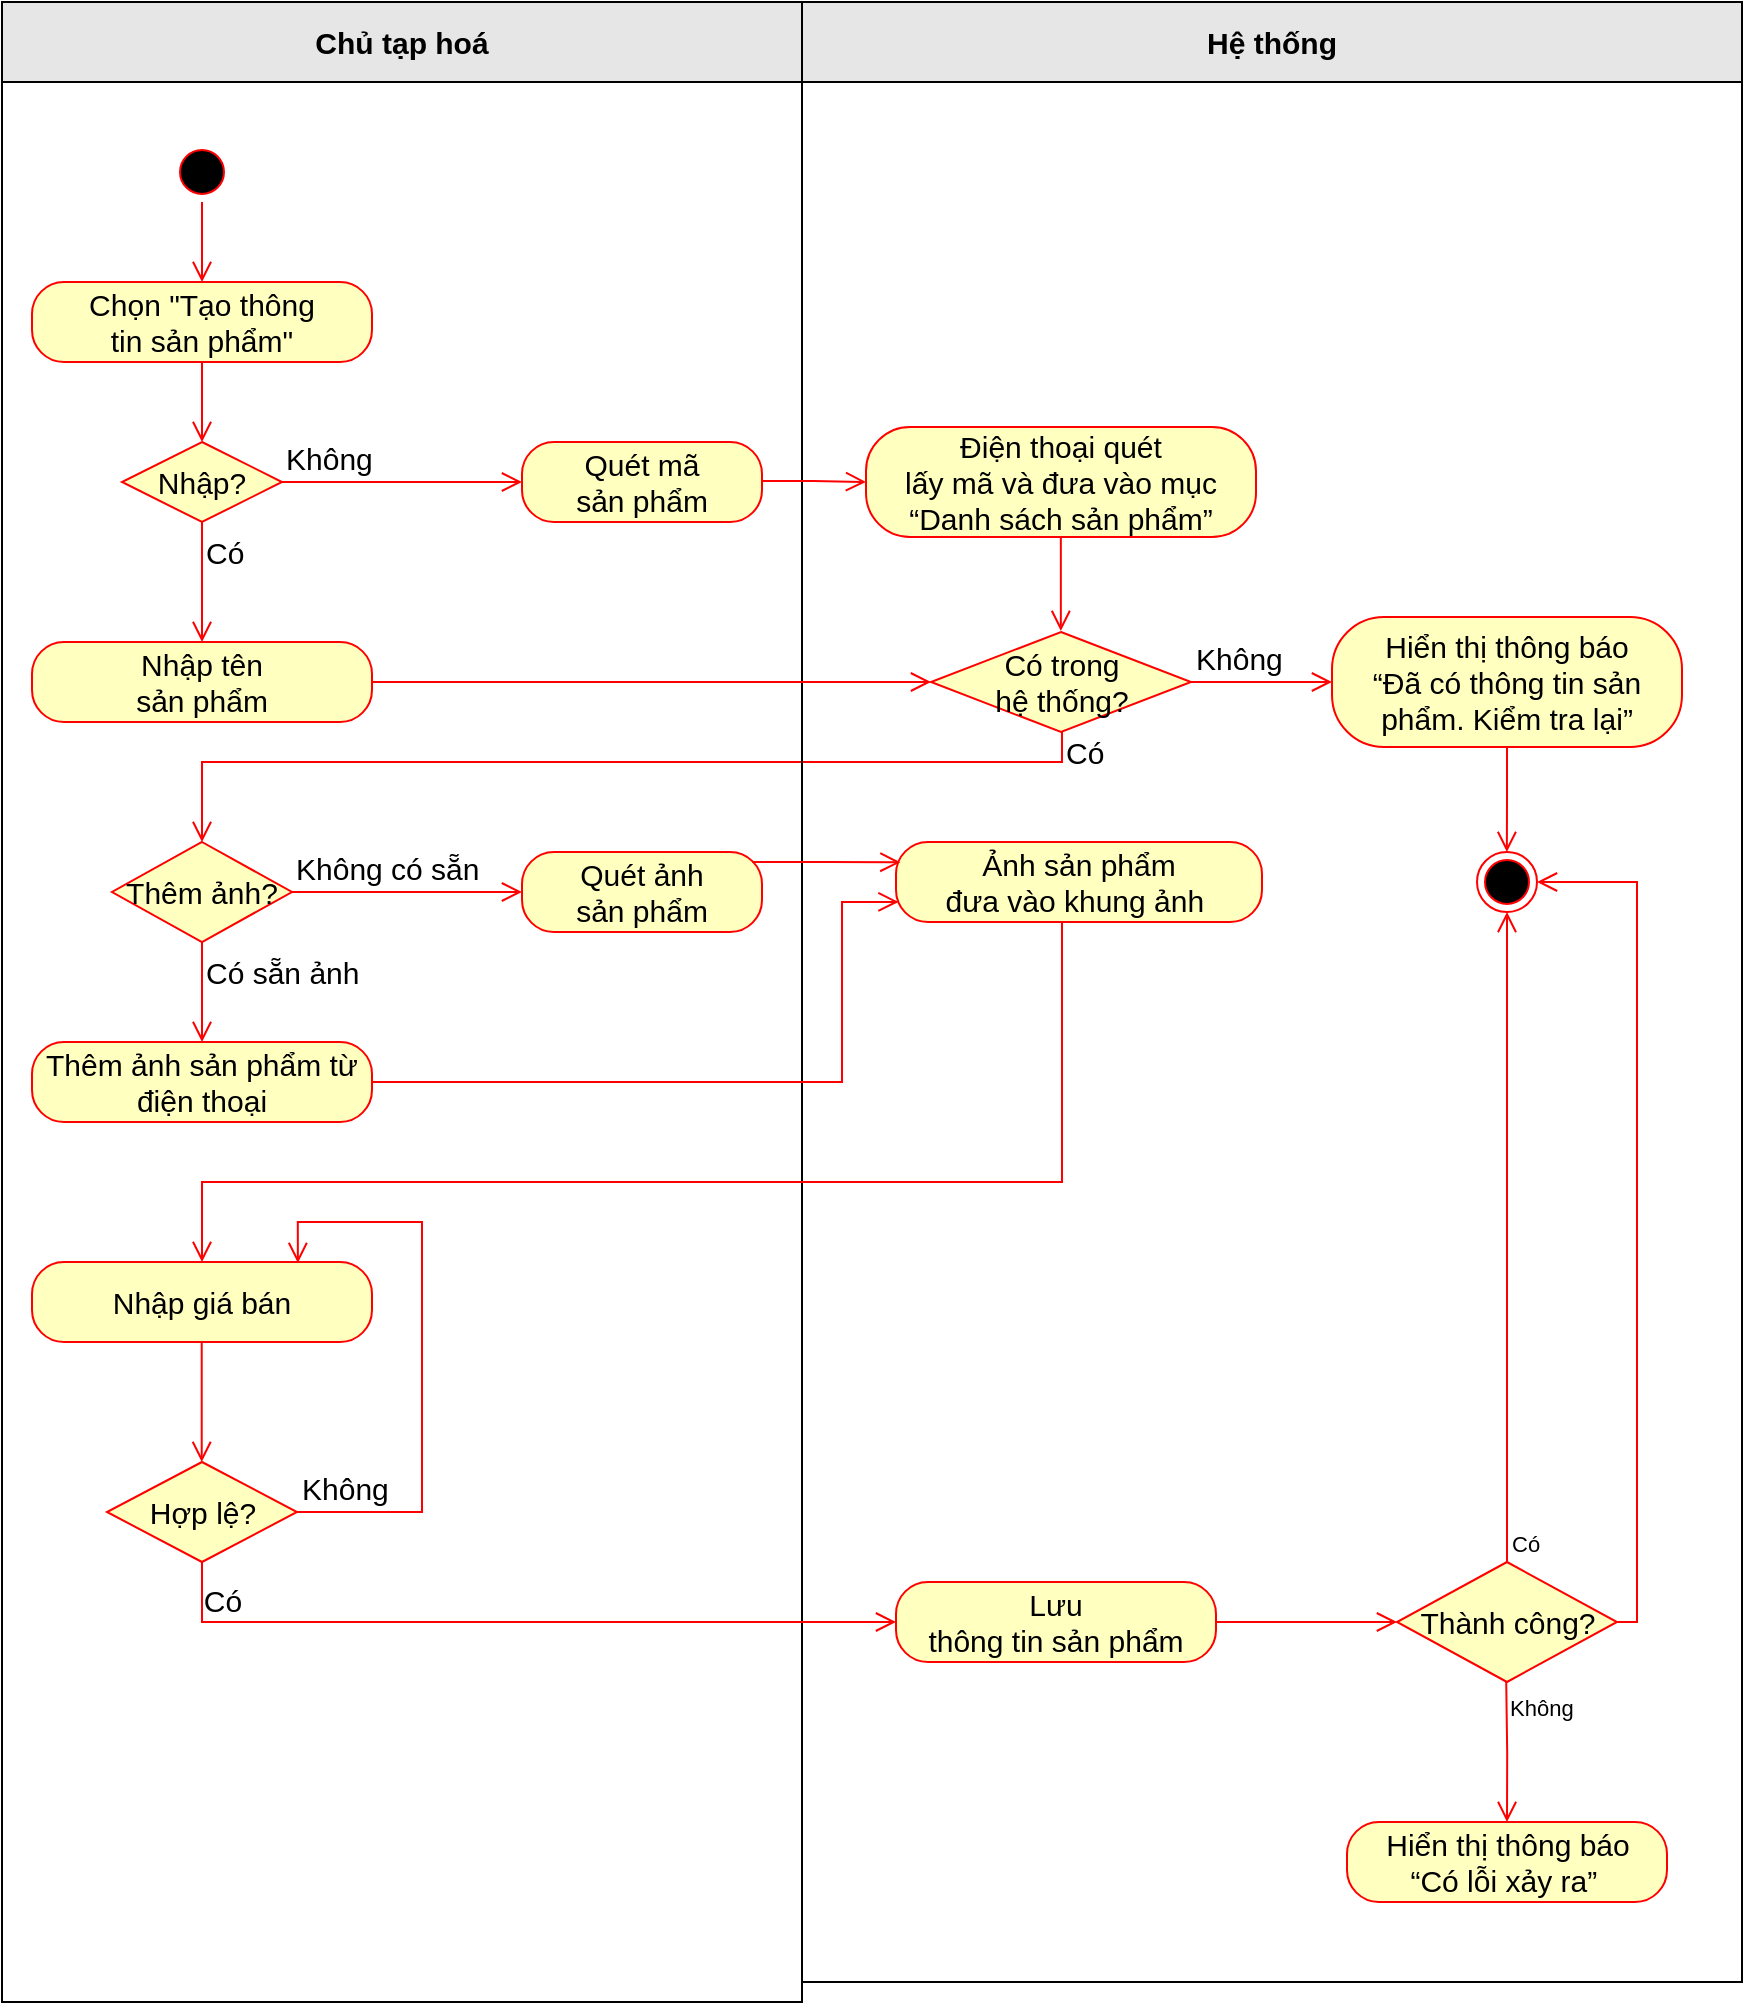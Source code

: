 <mxfile version="24.3.1" type="google" pages="3">
  <diagram name="ID 3.1" id="z88kIuc_BIODLQ6KIsPD">
    <mxGraphModel grid="1" page="1" gridSize="10" guides="1" tooltips="1" connect="1" arrows="1" fold="1" pageScale="1" pageWidth="827" pageHeight="1169" math="0" shadow="0">
      <root>
        <mxCell id="0" />
        <mxCell id="1" parent="0" />
        <mxCell id="9eBxYeqyI2t0_zf650n9-1" value="Chủ tạp hoá" style="swimlane;whiteSpace=wrap;html=1;fontSize=15;startSize=40;fillColor=#E6E6E6;" vertex="1" parent="1">
          <mxGeometry x="10" y="10" width="400" height="1000" as="geometry" />
        </mxCell>
        <mxCell id="9eBxYeqyI2t0_zf650n9-13" value="" style="ellipse;html=1;shape=startState;fillColor=#000000;strokeColor=#ff0000;fontSize=15;" vertex="1" parent="9eBxYeqyI2t0_zf650n9-1">
          <mxGeometry x="85" y="70" width="30" height="30" as="geometry" />
        </mxCell>
        <mxCell id="9eBxYeqyI2t0_zf650n9-14" value="" style="edgeStyle=orthogonalEdgeStyle;html=1;verticalAlign=bottom;endArrow=open;endSize=8;strokeColor=#ff0000;rounded=0;fontSize=15;" edge="1" parent="9eBxYeqyI2t0_zf650n9-1" source="9eBxYeqyI2t0_zf650n9-13">
          <mxGeometry relative="1" as="geometry">
            <mxPoint x="100" y="140" as="targetPoint" />
          </mxGeometry>
        </mxCell>
        <mxCell id="9eBxYeqyI2t0_zf650n9-17" value="Chọn &quot;Tạo thông &lt;br&gt;tin sản phẩm&quot;" style="rounded=1;whiteSpace=wrap;html=1;arcSize=40;fontColor=#000000;fillColor=#ffffc0;strokeColor=#ff0000;fontSize=15;" vertex="1" parent="9eBxYeqyI2t0_zf650n9-1">
          <mxGeometry x="15" y="140" width="170" height="40" as="geometry" />
        </mxCell>
        <mxCell id="9eBxYeqyI2t0_zf650n9-18" value="" style="edgeStyle=orthogonalEdgeStyle;html=1;verticalAlign=bottom;endArrow=open;endSize=8;strokeColor=#ff0000;rounded=0;fontSize=15;" edge="1" parent="9eBxYeqyI2t0_zf650n9-1" source="9eBxYeqyI2t0_zf650n9-17">
          <mxGeometry relative="1" as="geometry">
            <mxPoint x="100" y="220" as="targetPoint" />
          </mxGeometry>
        </mxCell>
        <mxCell id="9eBxYeqyI2t0_zf650n9-19" value="&lt;font style=&quot;font-size: 15px;&quot;&gt;Nhập?&lt;/font&gt;" style="rhombus;whiteSpace=wrap;html=1;fontColor=#000000;fillColor=#ffffc0;strokeColor=#ff0000;fontSize=15;" vertex="1" parent="9eBxYeqyI2t0_zf650n9-1">
          <mxGeometry x="60" y="220" width="80" height="40" as="geometry" />
        </mxCell>
        <mxCell id="9eBxYeqyI2t0_zf650n9-20" value="Không" style="edgeStyle=orthogonalEdgeStyle;html=1;align=left;verticalAlign=bottom;endArrow=open;endSize=8;strokeColor=#ff0000;rounded=0;fontSize=15;entryX=0;entryY=0.5;entryDx=0;entryDy=0;" edge="1" parent="9eBxYeqyI2t0_zf650n9-1" source="9eBxYeqyI2t0_zf650n9-19" target="9eBxYeqyI2t0_zf650n9-24">
          <mxGeometry x="-1" relative="1" as="geometry">
            <mxPoint x="240" y="240" as="targetPoint" />
          </mxGeometry>
        </mxCell>
        <mxCell id="9eBxYeqyI2t0_zf650n9-21" value="Có" style="edgeStyle=orthogonalEdgeStyle;html=1;align=left;verticalAlign=top;endArrow=open;endSize=8;strokeColor=#ff0000;rounded=0;fontSize=15;" edge="1" parent="9eBxYeqyI2t0_zf650n9-1" source="9eBxYeqyI2t0_zf650n9-19">
          <mxGeometry x="-1" relative="1" as="geometry">
            <mxPoint x="100" y="320" as="targetPoint" />
          </mxGeometry>
        </mxCell>
        <mxCell id="9eBxYeqyI2t0_zf650n9-22" value="Nhập tên &lt;br&gt;sản phẩm" style="rounded=1;whiteSpace=wrap;html=1;arcSize=40;fontColor=#000000;fillColor=#ffffc0;strokeColor=#ff0000;fontSize=15;" vertex="1" parent="9eBxYeqyI2t0_zf650n9-1">
          <mxGeometry x="15" y="320" width="170" height="40" as="geometry" />
        </mxCell>
        <mxCell id="9eBxYeqyI2t0_zf650n9-24" value="Quét mã &lt;br&gt;sản phẩm" style="rounded=1;whiteSpace=wrap;html=1;arcSize=40;fontColor=#000000;fillColor=#ffffc0;strokeColor=#ff0000;fontSize=15;" vertex="1" parent="9eBxYeqyI2t0_zf650n9-1">
          <mxGeometry x="260" y="220" width="120" height="40" as="geometry" />
        </mxCell>
        <mxCell id="hn4GBYcOYv5OI7Qw8IQw-15" value="Thêm ảnh sản phẩm từ điện thoại" style="rounded=1;whiteSpace=wrap;html=1;arcSize=40;fontColor=#000000;fillColor=#ffffc0;strokeColor=#ff0000;fontSize=15;" vertex="1" parent="9eBxYeqyI2t0_zf650n9-1">
          <mxGeometry x="15" y="520" width="170" height="40" as="geometry" />
        </mxCell>
        <mxCell id="hn4GBYcOYv5OI7Qw8IQw-17" value="Thêm ảnh?" style="rhombus;whiteSpace=wrap;html=1;fontColor=#000000;fillColor=#ffffc0;strokeColor=#ff0000;fontSize=15;" vertex="1" parent="9eBxYeqyI2t0_zf650n9-1">
          <mxGeometry x="55" y="420" width="90" height="50" as="geometry" />
        </mxCell>
        <mxCell id="hn4GBYcOYv5OI7Qw8IQw-18" value="Không có sẵn" style="edgeStyle=orthogonalEdgeStyle;html=1;align=left;verticalAlign=bottom;endArrow=open;endSize=8;strokeColor=#ff0000;rounded=0;fontSize=15;" edge="1" parent="9eBxYeqyI2t0_zf650n9-1" source="hn4GBYcOYv5OI7Qw8IQw-17" target="hn4GBYcOYv5OI7Qw8IQw-20">
          <mxGeometry x="-1" relative="1" as="geometry">
            <mxPoint x="240" y="440" as="targetPoint" />
          </mxGeometry>
        </mxCell>
        <mxCell id="hn4GBYcOYv5OI7Qw8IQw-19" value="Có sẵn ảnh&amp;nbsp;" style="edgeStyle=orthogonalEdgeStyle;html=1;align=left;verticalAlign=top;endArrow=open;endSize=8;strokeColor=#ff0000;rounded=0;fontSize=15;" edge="1" parent="9eBxYeqyI2t0_zf650n9-1" source="hn4GBYcOYv5OI7Qw8IQw-17">
          <mxGeometry x="-1" relative="1" as="geometry">
            <mxPoint x="100" y="520" as="targetPoint" />
          </mxGeometry>
        </mxCell>
        <mxCell id="hn4GBYcOYv5OI7Qw8IQw-20" value="Quét ảnh &lt;br&gt;sản phẩm" style="rounded=1;whiteSpace=wrap;html=1;arcSize=40;fontColor=#000000;fillColor=#ffffc0;strokeColor=#ff0000;fontSize=15;" vertex="1" parent="9eBxYeqyI2t0_zf650n9-1">
          <mxGeometry x="260" y="425" width="120" height="40" as="geometry" />
        </mxCell>
        <mxCell id="hn4GBYcOYv5OI7Qw8IQw-2" value="Nhập giá bán" style="rounded=1;whiteSpace=wrap;html=1;arcSize=40;fontColor=#000000;fillColor=#ffffc0;strokeColor=#ff0000;fontSize=15;" vertex="1" parent="9eBxYeqyI2t0_zf650n9-1">
          <mxGeometry x="15" y="630" width="170" height="40" as="geometry" />
        </mxCell>
        <mxCell id="hn4GBYcOYv5OI7Qw8IQw-3" value="Hợp lệ?" style="rhombus;whiteSpace=wrap;html=1;fontColor=#000000;fillColor=#ffffc0;strokeColor=#ff0000;fontSize=15;" vertex="1" parent="9eBxYeqyI2t0_zf650n9-1">
          <mxGeometry x="52.5" y="730" width="95" height="50" as="geometry" />
        </mxCell>
        <mxCell id="hn4GBYcOYv5OI7Qw8IQw-4" value="Không" style="edgeStyle=orthogonalEdgeStyle;html=1;align=left;verticalAlign=bottom;endArrow=open;endSize=8;strokeColor=#ff0000;rounded=0;fontSize=15;entryX=0.782;entryY=0.013;entryDx=0;entryDy=0;exitX=1;exitY=0.5;exitDx=0;exitDy=0;entryPerimeter=0;" edge="1" parent="9eBxYeqyI2t0_zf650n9-1" source="hn4GBYcOYv5OI7Qw8IQw-3" target="hn4GBYcOYv5OI7Qw8IQw-2">
          <mxGeometry x="-1" relative="1" as="geometry">
            <mxPoint x="120" y="630" as="targetPoint" />
            <Array as="points">
              <mxPoint x="210" y="755" />
              <mxPoint x="210" y="610" />
              <mxPoint x="148" y="610" />
            </Array>
          </mxGeometry>
        </mxCell>
        <mxCell id="9eBxYeqyI2t0_zf650n9-32" value="Có" style="edgeStyle=orthogonalEdgeStyle;html=1;align=left;verticalAlign=top;endArrow=open;endSize=8;strokeColor=#ff0000;rounded=0;entryX=0.5;entryY=0;entryDx=0;entryDy=0;fontSize=15;" edge="1" parent="9eBxYeqyI2t0_zf650n9-1">
          <mxGeometry x="-1" y="-4" relative="1" as="geometry">
            <mxPoint x="100" y="420" as="targetPoint" />
            <Array as="points">
              <mxPoint x="530" y="380" />
              <mxPoint x="100" y="380" />
            </Array>
            <mxPoint x="530.011" y="364.034" as="sourcePoint" />
            <mxPoint x="4" y="-4" as="offset" />
          </mxGeometry>
        </mxCell>
        <mxCell id="0fxrD8gJ0K2vshcF0o1G-3" value="" style="edgeStyle=orthogonalEdgeStyle;html=1;verticalAlign=bottom;endArrow=open;endSize=8;strokeColor=#ff0000;rounded=0;" edge="1" parent="9eBxYeqyI2t0_zf650n9-1">
          <mxGeometry relative="1" as="geometry">
            <mxPoint x="99.86" y="730" as="targetPoint" />
            <mxPoint x="99.86" y="670" as="sourcePoint" />
          </mxGeometry>
        </mxCell>
        <mxCell id="9eBxYeqyI2t0_zf650n9-7" value="Hệ thống" style="swimlane;whiteSpace=wrap;html=1;fontSize=15;startSize=40;fillColor=#E6E6E6;" vertex="1" parent="1">
          <mxGeometry x="410" y="10" width="470" height="990" as="geometry" />
        </mxCell>
        <mxCell id="9eBxYeqyI2t0_zf650n9-26" value="Điện thoại quét &lt;br&gt;lấy mã và đưa vào mục &lt;br&gt;“Danh sách sản phẩm”" style="rounded=1;whiteSpace=wrap;html=1;arcSize=40;fontColor=#000000;fillColor=#ffffc0;strokeColor=#ff0000;fontSize=15;" vertex="1" parent="9eBxYeqyI2t0_zf650n9-7">
          <mxGeometry x="32" y="212.5" width="195" height="55" as="geometry" />
        </mxCell>
        <mxCell id="9eBxYeqyI2t0_zf650n9-30" value="Có trong &lt;br style=&quot;font-size: 15px;&quot;&gt;hệ thống?" style="rhombus;whiteSpace=wrap;html=1;fontColor=#000000;fillColor=#ffffc0;strokeColor=#ff0000;fontSize=15;" vertex="1" parent="9eBxYeqyI2t0_zf650n9-7">
          <mxGeometry x="64.5" y="315" width="130" height="50" as="geometry" />
        </mxCell>
        <mxCell id="9eBxYeqyI2t0_zf650n9-31" value="Không" style="edgeStyle=orthogonalEdgeStyle;html=1;align=left;verticalAlign=bottom;endArrow=open;endSize=8;strokeColor=#ff0000;rounded=0;fontSize=15;" edge="1" parent="9eBxYeqyI2t0_zf650n9-7" source="9eBxYeqyI2t0_zf650n9-30" target="9eBxYeqyI2t0_zf650n9-37">
          <mxGeometry x="-1" relative="1" as="geometry">
            <mxPoint x="220" y="340" as="targetPoint" />
          </mxGeometry>
        </mxCell>
        <mxCell id="9eBxYeqyI2t0_zf650n9-37" value="Hiển thị thông báo &lt;br&gt;“Đã có thông tin sản phẩm. Kiểm tra lại”" style="rounded=1;whiteSpace=wrap;html=1;arcSize=40;fontColor=#000000;fillColor=#ffffc0;strokeColor=#ff0000;fontSize=15;" vertex="1" parent="9eBxYeqyI2t0_zf650n9-7">
          <mxGeometry x="265" y="307.5" width="175" height="65" as="geometry" />
        </mxCell>
        <mxCell id="hn4GBYcOYv5OI7Qw8IQw-21" value="Ảnh sản phẩm &lt;br&gt;đưa vào khung ảnh&amp;nbsp;" style="rounded=1;whiteSpace=wrap;html=1;arcSize=40;fontColor=#000000;fillColor=#ffffc0;strokeColor=#ff0000;fontSize=15;" vertex="1" parent="9eBxYeqyI2t0_zf650n9-7">
          <mxGeometry x="47" y="420" width="183" height="40" as="geometry" />
        </mxCell>
        <mxCell id="hn4GBYcOYv5OI7Qw8IQw-9" value="" style="ellipse;html=1;shape=endState;fillColor=#000000;strokeColor=#ff0000;fontSize=15;" vertex="1" parent="9eBxYeqyI2t0_zf650n9-7">
          <mxGeometry x="337.5" y="425" width="30" height="30" as="geometry" />
        </mxCell>
        <mxCell id="hn4GBYcOYv5OI7Qw8IQw-7" value="Hiển thị thông báo &lt;br&gt;“Có lỗi xảy ra”&amp;nbsp;" style="rounded=1;whiteSpace=wrap;html=1;arcSize=40;fontColor=#000000;fillColor=#ffffc0;strokeColor=#ff0000;fontSize=15;" vertex="1" parent="9eBxYeqyI2t0_zf650n9-7">
          <mxGeometry x="272.5" y="910" width="160" height="40" as="geometry" />
        </mxCell>
        <mxCell id="hn4GBYcOYv5OI7Qw8IQw-6" value="Lưu &lt;br&gt;thông tin sản phẩm" style="rounded=1;whiteSpace=wrap;html=1;arcSize=40;fontColor=#000000;fillColor=#ffffc0;strokeColor=#ff0000;fontSize=15;" vertex="1" parent="9eBxYeqyI2t0_zf650n9-7">
          <mxGeometry x="47" y="790" width="160" height="40" as="geometry" />
        </mxCell>
        <mxCell id="0fxrD8gJ0K2vshcF0o1G-8" value="Không" style="edgeStyle=orthogonalEdgeStyle;html=1;align=left;verticalAlign=top;endArrow=open;endSize=8;strokeColor=#ff0000;rounded=0;" edge="1" parent="9eBxYeqyI2t0_zf650n9-7" target="hn4GBYcOYv5OI7Qw8IQw-7">
          <mxGeometry x="-1" relative="1" as="geometry">
            <mxPoint x="352.07" y="900.02" as="targetPoint" />
            <mxPoint x="352.113" y="839.998" as="sourcePoint" />
          </mxGeometry>
        </mxCell>
        <mxCell id="0fxrD8gJ0K2vshcF0o1G-17" value="" style="edgeStyle=orthogonalEdgeStyle;html=1;verticalAlign=bottom;endArrow=open;endSize=8;strokeColor=#ff0000;rounded=0;exitX=0.5;exitY=1;exitDx=0;exitDy=0;" edge="1" parent="9eBxYeqyI2t0_zf650n9-7" source="9eBxYeqyI2t0_zf650n9-37">
          <mxGeometry relative="1" as="geometry">
            <mxPoint x="352.43" y="425" as="targetPoint" />
            <mxPoint x="352.43" y="365" as="sourcePoint" />
          </mxGeometry>
        </mxCell>
        <mxCell id="0fxrD8gJ0K2vshcF0o1G-42" value="" style="edgeStyle=orthogonalEdgeStyle;html=1;verticalAlign=bottom;endArrow=open;endSize=8;strokeColor=#ff0000;rounded=0;" edge="1" parent="9eBxYeqyI2t0_zf650n9-7">
          <mxGeometry relative="1" as="geometry">
            <mxPoint x="129.42" y="314.5" as="targetPoint" />
            <mxPoint x="129.42" y="267.5" as="sourcePoint" />
          </mxGeometry>
        </mxCell>
        <mxCell id="hn4GBYcOYv5OI7Qw8IQw-23" value="" style="edgeStyle=orthogonalEdgeStyle;html=1;align=left;verticalAlign=bottom;endArrow=open;endSize=8;strokeColor=#ff0000;rounded=0;entryX=0.012;entryY=0.254;entryDx=0;entryDy=0;entryPerimeter=0;fontSize=15;exitX=0.959;exitY=0.124;exitDx=0;exitDy=0;exitPerimeter=0;" edge="1" parent="1" source="hn4GBYcOYv5OI7Qw8IQw-20" target="hn4GBYcOYv5OI7Qw8IQw-21">
          <mxGeometry x="-1" relative="1" as="geometry">
            <mxPoint x="445" y="440" as="targetPoint" />
            <mxPoint x="400" y="440" as="sourcePoint" />
          </mxGeometry>
        </mxCell>
        <mxCell id="hn4GBYcOYv5OI7Qw8IQw-8" value="Thành công?" style="rhombus;whiteSpace=wrap;html=1;fontColor=#000000;fillColor=#ffffc0;strokeColor=#ff0000;fontSize=15;" vertex="1" parent="1">
          <mxGeometry x="707.5" y="790" width="110" height="60" as="geometry" />
        </mxCell>
        <mxCell id="hn4GBYcOYv5OI7Qw8IQw-26" value="" style="edgeStyle=orthogonalEdgeStyle;html=1;verticalAlign=bottom;endArrow=open;endSize=8;strokeColor=#ff0000;rounded=0;exitX=0.5;exitY=1;exitDx=0;exitDy=0;fontSize=15;" edge="1" parent="1" source="hn4GBYcOYv5OI7Qw8IQw-21">
          <mxGeometry relative="1" as="geometry">
            <mxPoint x="110" y="640" as="targetPoint" />
            <mxPoint x="528.75" y="470" as="sourcePoint" />
            <Array as="points">
              <mxPoint x="540" y="600" />
              <mxPoint x="110" y="600" />
            </Array>
          </mxGeometry>
        </mxCell>
        <mxCell id="hn4GBYcOYv5OI7Qw8IQw-14" value="" style="edgeStyle=orthogonalEdgeStyle;html=1;align=left;verticalAlign=top;endArrow=open;endSize=8;strokeColor=#ff0000;rounded=0;fontSize=15;exitX=0.5;exitY=1;exitDx=0;exitDy=0;entryX=0;entryY=0.5;entryDx=0;entryDy=0;" edge="1" parent="1" source="hn4GBYcOYv5OI7Qw8IQw-3" target="hn4GBYcOYv5OI7Qw8IQw-6">
          <mxGeometry x="-1" relative="1" as="geometry">
            <mxPoint x="450" y="820" as="targetPoint" />
            <Array as="points">
              <mxPoint x="110" y="820" />
            </Array>
          </mxGeometry>
        </mxCell>
        <mxCell id="hn4GBYcOYv5OI7Qw8IQw-27" value="Có" style="edgeLabel;html=1;align=center;verticalAlign=middle;resizable=0;points=[];fontSize=15;" vertex="1" connectable="0" parent="hn4GBYcOYv5OI7Qw8IQw-14">
          <mxGeometry x="-0.845" y="1" relative="1" as="geometry">
            <mxPoint x="9" y="-10" as="offset" />
          </mxGeometry>
        </mxCell>
        <mxCell id="0fxrD8gJ0K2vshcF0o1G-5" value="" style="edgeStyle=orthogonalEdgeStyle;html=1;verticalAlign=bottom;endArrow=open;endSize=8;strokeColor=#ff0000;rounded=0;exitX=1;exitY=0.5;exitDx=0;exitDy=0;entryX=0;entryY=0.5;entryDx=0;entryDy=0;" edge="1" parent="1" source="hn4GBYcOYv5OI7Qw8IQw-6" target="hn4GBYcOYv5OI7Qw8IQw-8">
          <mxGeometry relative="1" as="geometry">
            <mxPoint x="685" y="840" as="targetPoint" />
            <mxPoint x="685" y="780" as="sourcePoint" />
          </mxGeometry>
        </mxCell>
        <mxCell id="0fxrD8gJ0K2vshcF0o1G-10" value="Có" style="edgeStyle=orthogonalEdgeStyle;html=1;align=left;verticalAlign=bottom;endArrow=open;endSize=8;strokeColor=#ff0000;rounded=0;exitX=0.5;exitY=0;exitDx=0;exitDy=0;entryX=0.5;entryY=1;entryDx=0;entryDy=0;" edge="1" parent="1" source="hn4GBYcOYv5OI7Qw8IQw-8" target="hn4GBYcOYv5OI7Qw8IQw-9">
          <mxGeometry x="-1" relative="1" as="geometry">
            <mxPoint x="880" y="510" as="targetPoint" />
            <mxPoint x="779.939" y="509.97" as="sourcePoint" />
            <mxPoint as="offset" />
          </mxGeometry>
        </mxCell>
        <mxCell id="0fxrD8gJ0K2vshcF0o1G-13" value="" style="edgeStyle=orthogonalEdgeStyle;html=1;verticalAlign=bottom;endArrow=open;endSize=8;strokeColor=#ff0000;rounded=0;entryX=1;entryY=0.5;entryDx=0;entryDy=0;exitX=1;exitY=0.5;exitDx=0;exitDy=0;" edge="1" parent="1" source="hn4GBYcOYv5OI7Qw8IQw-8" target="hn4GBYcOYv5OI7Qw8IQw-9">
          <mxGeometry relative="1" as="geometry">
            <mxPoint x="815" y="810" as="targetPoint" />
            <mxPoint x="815" y="750" as="sourcePoint" />
          </mxGeometry>
        </mxCell>
        <mxCell id="0fxrD8gJ0K2vshcF0o1G-19" value="" style="edgeStyle=orthogonalEdgeStyle;html=1;verticalAlign=bottom;endArrow=open;endSize=8;strokeColor=#ff0000;rounded=0;exitX=1;exitY=0.5;exitDx=0;exitDy=0;entryX=0;entryY=0.5;entryDx=0;entryDy=0;" edge="1" parent="1" source="9eBxYeqyI2t0_zf650n9-22" target="9eBxYeqyI2t0_zf650n9-30">
          <mxGeometry relative="1" as="geometry">
            <mxPoint x="265" y="400" as="targetPoint" />
            <mxPoint x="265" y="340" as="sourcePoint" />
          </mxGeometry>
        </mxCell>
        <mxCell id="0fxrD8gJ0K2vshcF0o1G-44" value="" style="edgeStyle=orthogonalEdgeStyle;html=1;verticalAlign=bottom;endArrow=open;endSize=8;strokeColor=#ff0000;rounded=0;exitX=1.002;exitY=0.487;exitDx=0;exitDy=0;exitPerimeter=0;entryX=0;entryY=0.5;entryDx=0;entryDy=0;startSize=7;" edge="1" parent="1" source="9eBxYeqyI2t0_zf650n9-24" target="9eBxYeqyI2t0_zf650n9-26">
          <mxGeometry relative="1" as="geometry">
            <mxPoint x="425" y="300" as="targetPoint" />
            <mxPoint x="425" y="240" as="sourcePoint" />
          </mxGeometry>
        </mxCell>
        <mxCell id="hn4GBYcOYv5OI7Qw8IQw-16" value="" style="edgeStyle=orthogonalEdgeStyle;html=1;verticalAlign=bottom;endArrow=open;endSize=8;strokeColor=#ff0000;rounded=0;fontSize=15;entryX=0.007;entryY=0.749;entryDx=0;entryDy=0;entryPerimeter=0;exitX=1;exitY=0.5;exitDx=0;exitDy=0;" edge="1" parent="1" source="hn4GBYcOYv5OI7Qw8IQw-15" target="hn4GBYcOYv5OI7Qw8IQw-21">
          <mxGeometry relative="1" as="geometry">
            <mxPoint x="500" y="460" as="targetPoint" />
            <mxPoint x="180.0" y="559" as="sourcePoint" />
            <Array as="points">
              <mxPoint x="430" y="550" />
              <mxPoint x="430" y="460" />
            </Array>
          </mxGeometry>
        </mxCell>
      </root>
    </mxGraphModel>
  </diagram>
  <diagram id="VEOsSVXb6RjRPHGMKFpH" name="ID 3.2">
    <mxGraphModel dx="2100" dy="1258" grid="1" gridSize="10" guides="1" tooltips="1" connect="1" arrows="1" fold="1" page="1" pageScale="1" pageWidth="827" pageHeight="1169" math="0" shadow="0">
      <root>
        <mxCell id="0" />
        <mxCell id="1" parent="0" />
        <mxCell id="qH7PsenUL3czsjNbgfgi-1" value="Chủ tạp hoá" style="swimlane;whiteSpace=wrap;html=1;fontSize=15;startSize=40;fillColor=#E6E6E6;" parent="1" vertex="1">
          <mxGeometry x="19" y="40" width="401" height="920" as="geometry" />
        </mxCell>
        <mxCell id="qH7PsenUL3czsjNbgfgi-2" value="" style="ellipse;html=1;shape=startState;fillColor=#000000;strokeColor=#ff0000;fontSize=15;" parent="qH7PsenUL3czsjNbgfgi-1" vertex="1">
          <mxGeometry x="85" y="70" width="30" height="30" as="geometry" />
        </mxCell>
        <mxCell id="qH7PsenUL3czsjNbgfgi-3" value="" style="edgeStyle=orthogonalEdgeStyle;html=1;verticalAlign=bottom;endArrow=open;endSize=8;strokeColor=#ff0000;rounded=0;fontSize=15;" parent="qH7PsenUL3czsjNbgfgi-1" source="qH7PsenUL3czsjNbgfgi-2" edge="1">
          <mxGeometry relative="1" as="geometry">
            <mxPoint x="100" y="140" as="targetPoint" />
          </mxGeometry>
        </mxCell>
        <mxCell id="qH7PsenUL3czsjNbgfgi-4" value="Chọn &quot;Sửa thông tin sản phẩm&quot;" style="rounded=1;whiteSpace=wrap;html=1;arcSize=40;fontColor=#000000;fillColor=#ffffc0;strokeColor=#ff0000;fontSize=15;" parent="qH7PsenUL3czsjNbgfgi-1" vertex="1">
          <mxGeometry x="30" y="140" width="140" height="40" as="geometry" />
        </mxCell>
        <mxCell id="qH7PsenUL3czsjNbgfgi-5" value="" style="edgeStyle=orthogonalEdgeStyle;html=1;verticalAlign=bottom;endArrow=open;endSize=8;strokeColor=#ff0000;rounded=0;fontSize=15;" parent="qH7PsenUL3czsjNbgfgi-1" source="qH7PsenUL3czsjNbgfgi-4" edge="1">
          <mxGeometry relative="1" as="geometry">
            <mxPoint x="100" y="220" as="targetPoint" />
          </mxGeometry>
        </mxCell>
        <mxCell id="qH7PsenUL3czsjNbgfgi-6" value="&lt;font style=&quot;font-size: 15px;&quot;&gt;Nhập?&lt;/font&gt;" style="rhombus;whiteSpace=wrap;html=1;fontColor=#000000;fillColor=#ffffc0;strokeColor=#ff0000;fontSize=15;" parent="qH7PsenUL3czsjNbgfgi-1" vertex="1">
          <mxGeometry x="60" y="220" width="80" height="40" as="geometry" />
        </mxCell>
        <mxCell id="qH7PsenUL3czsjNbgfgi-7" value="Không" style="edgeStyle=orthogonalEdgeStyle;html=1;align=left;verticalAlign=bottom;endArrow=open;endSize=8;strokeColor=#ff0000;rounded=0;fontSize=15;" parent="qH7PsenUL3czsjNbgfgi-1" source="qH7PsenUL3czsjNbgfgi-6" edge="1">
          <mxGeometry x="-1" relative="1" as="geometry">
            <mxPoint x="240" y="240" as="targetPoint" />
          </mxGeometry>
        </mxCell>
        <mxCell id="qH7PsenUL3czsjNbgfgi-8" value="Có" style="edgeStyle=orthogonalEdgeStyle;html=1;align=left;verticalAlign=top;endArrow=open;endSize=8;strokeColor=#ff0000;rounded=0;fontSize=15;entryX=0.5;entryY=0;entryDx=0;entryDy=0;" parent="qH7PsenUL3czsjNbgfgi-1" source="qH7PsenUL3czsjNbgfgi-6" target="qH7PsenUL3czsjNbgfgi-9" edge="1">
          <mxGeometry x="-1" relative="1" as="geometry">
            <mxPoint x="100" y="320" as="targetPoint" />
          </mxGeometry>
        </mxCell>
        <mxCell id="qH7PsenUL3czsjNbgfgi-9" value="Nhập tên sản phẩm trên thanh tìm kiếm" style="rounded=1;whiteSpace=wrap;html=1;arcSize=40;fontColor=#000000;fillColor=#ffffc0;strokeColor=#ff0000;fontSize=15;" parent="qH7PsenUL3czsjNbgfgi-1" vertex="1">
          <mxGeometry x="30" y="300" width="140" height="60" as="geometry" />
        </mxCell>
        <mxCell id="qH7PsenUL3czsjNbgfgi-10" value="Quét mã sản phẩm" style="rounded=1;whiteSpace=wrap;html=1;arcSize=40;fontColor=#000000;fillColor=#ffffc0;strokeColor=#ff0000;fontSize=15;" parent="qH7PsenUL3czsjNbgfgi-1" vertex="1">
          <mxGeometry x="240" y="220" width="120" height="40" as="geometry" />
        </mxCell>
        <mxCell id="NRmThCsGCtYamKNgo9br-4" value="Sửa ảnh?" style="rhombus;whiteSpace=wrap;html=1;fontColor=#000000;fillColor=#ffffc0;strokeColor=#ff0000;fontSize=15;" parent="qH7PsenUL3czsjNbgfgi-1" vertex="1">
          <mxGeometry x="55" y="415" width="90" height="50" as="geometry" />
        </mxCell>
        <mxCell id="NRmThCsGCtYamKNgo9br-5" value="Có" style="edgeStyle=orthogonalEdgeStyle;html=1;align=left;verticalAlign=bottom;endArrow=open;endSize=8;strokeColor=#ff0000;rounded=0;entryX=0;entryY=0.5;entryDx=0;entryDy=0;fontSize=15;" parent="qH7PsenUL3czsjNbgfgi-1" source="NRmThCsGCtYamKNgo9br-4" target="NRmThCsGCtYamKNgo9br-10" edge="1">
          <mxGeometry x="-1" relative="1" as="geometry">
            <mxPoint x="240" y="440" as="targetPoint" />
          </mxGeometry>
        </mxCell>
        <mxCell id="NRmThCsGCtYamKNgo9br-6" value="Không" style="edgeStyle=orthogonalEdgeStyle;html=1;align=left;verticalAlign=top;endArrow=open;endSize=8;strokeColor=#ff0000;rounded=0;entryX=0.5;entryY=0;entryDx=0;entryDy=0;fontSize=15;" parent="qH7PsenUL3czsjNbgfgi-1" source="NRmThCsGCtYamKNgo9br-4" target="NRmThCsGCtYamKNgo9br-29" edge="1">
          <mxGeometry x="-1" relative="1" as="geometry">
            <mxPoint x="100" y="520" as="targetPoint" />
          </mxGeometry>
        </mxCell>
        <mxCell id="NRmThCsGCtYamKNgo9br-10" value="Cách thêm" style="rhombus;whiteSpace=wrap;html=1;fontColor=#000000;fillColor=#ffffc0;strokeColor=#ff0000;fontSize=15;" parent="qH7PsenUL3czsjNbgfgi-1" vertex="1">
          <mxGeometry x="240" y="420" width="90" height="40" as="geometry" />
        </mxCell>
        <mxCell id="NRmThCsGCtYamKNgo9br-12" value="" style="edgeStyle=orthogonalEdgeStyle;html=1;align=left;verticalAlign=top;endArrow=open;endSize=8;strokeColor=#ff0000;rounded=0;entryX=0.785;entryY=0;entryDx=0;entryDy=0;entryPerimeter=0;fontSize=15;" parent="qH7PsenUL3czsjNbgfgi-1" source="NRmThCsGCtYamKNgo9br-10" target="NRmThCsGCtYamKNgo9br-16" edge="1">
          <mxGeometry x="-1" relative="1" as="geometry">
            <mxPoint x="301" y="520" as="targetPoint" />
            <Array as="points">
              <mxPoint x="285" y="490" />
              <mxPoint x="221" y="490" />
              <mxPoint x="221" y="514" />
            </Array>
          </mxGeometry>
        </mxCell>
        <mxCell id="NRmThCsGCtYamKNgo9br-13" value="Quét mã sản phẩm" style="rounded=1;whiteSpace=wrap;html=1;arcSize=40;fontColor=#000000;fillColor=#ffffc0;strokeColor=#ff0000;fontSize=15;" parent="qH7PsenUL3czsjNbgfgi-1" vertex="1">
          <mxGeometry x="261" y="513.75" width="134.5" height="40" as="geometry" />
        </mxCell>
        <mxCell id="NRmThCsGCtYamKNgo9br-16" value="Thêm ảnh sản phẩm từ thư viện ảnh&amp;nbsp;" style="rounded=1;whiteSpace=wrap;html=1;arcSize=40;fontColor=#000000;fillColor=#ffffc0;strokeColor=#ff0000;fontSize=15;" parent="qH7PsenUL3czsjNbgfgi-1" vertex="1">
          <mxGeometry x="111" y="513.75" width="141" height="40" as="geometry" />
        </mxCell>
        <mxCell id="NRmThCsGCtYamKNgo9br-26" value="" style="edgeStyle=orthogonalEdgeStyle;html=1;align=left;verticalAlign=top;endArrow=open;endSize=8;strokeColor=#ff0000;rounded=0;fontSize=15;exitX=0.5;exitY=1;exitDx=0;exitDy=0;entryX=0.567;entryY=0.009;entryDx=0;entryDy=0;entryPerimeter=0;" parent="qH7PsenUL3czsjNbgfgi-1" source="NRmThCsGCtYamKNgo9br-10" target="NRmThCsGCtYamKNgo9br-13" edge="1">
          <mxGeometry x="-1" relative="1" as="geometry">
            <mxPoint x="342" y="510" as="targetPoint" />
            <mxPoint x="280" y="460" as="sourcePoint" />
            <Array as="points">
              <mxPoint x="285" y="490" />
              <mxPoint x="337" y="490" />
              <mxPoint x="337" y="514" />
            </Array>
          </mxGeometry>
        </mxCell>
        <mxCell id="NRmThCsGCtYamKNgo9br-29" value="Sửa giá bán?" style="rhombus;whiteSpace=wrap;html=1;fontColor=#000000;fillColor=#ffffc0;strokeColor=#ff0000;fontSize=15;" parent="qH7PsenUL3czsjNbgfgi-1" vertex="1">
          <mxGeometry x="45" y="595" width="110" height="60" as="geometry" />
        </mxCell>
        <mxCell id="NRmThCsGCtYamKNgo9br-30" value="Có" style="edgeStyle=orthogonalEdgeStyle;html=1;align=left;verticalAlign=bottom;endArrow=open;endSize=8;strokeColor=#ff0000;rounded=0;fontSize=15;entryX=0;entryY=0.5;entryDx=0;entryDy=0;" parent="qH7PsenUL3czsjNbgfgi-1" source="NRmThCsGCtYamKNgo9br-29" target="NRmThCsGCtYamKNgo9br-34" edge="1">
          <mxGeometry x="-1" relative="1" as="geometry">
            <mxPoint x="240" y="620" as="targetPoint" />
          </mxGeometry>
        </mxCell>
        <mxCell id="NRmThCsGCtYamKNgo9br-34" value="Xoá giá bán cũ" style="rounded=1;whiteSpace=wrap;html=1;arcSize=40;fontColor=#000000;fillColor=#ffffc0;strokeColor=#ff0000;fontSize=15;" parent="qH7PsenUL3czsjNbgfgi-1" vertex="1">
          <mxGeometry x="240" y="605" width="120" height="40" as="geometry" />
        </mxCell>
        <mxCell id="NRmThCsGCtYamKNgo9br-35" value="Nhập giá bán mới" style="rounded=1;whiteSpace=wrap;html=1;arcSize=40;fontColor=#000000;fillColor=#ffffc0;strokeColor=#ff0000;fontSize=15;" parent="qH7PsenUL3czsjNbgfgi-1" vertex="1">
          <mxGeometry x="240" y="700" width="120" height="40" as="geometry" />
        </mxCell>
        <mxCell id="NRmThCsGCtYamKNgo9br-36" value="" style="edgeStyle=orthogonalEdgeStyle;html=1;align=left;verticalAlign=top;endArrow=open;endSize=8;strokeColor=#ff0000;rounded=0;fontSize=15;exitX=0.507;exitY=1.004;exitDx=0;exitDy=0;exitPerimeter=0;" parent="qH7PsenUL3czsjNbgfgi-1" source="NRmThCsGCtYamKNgo9br-34" edge="1">
          <mxGeometry x="-1" relative="1" as="geometry">
            <mxPoint x="300.71" y="700" as="targetPoint" />
            <mxPoint x="300.71" y="640" as="sourcePoint" />
          </mxGeometry>
        </mxCell>
        <mxCell id="qH7PsenUL3czsjNbgfgi-15" value="Hệ thống" style="swimlane;whiteSpace=wrap;html=1;fontSize=15;startSize=40;fillColor=#E6E6E6;" parent="1" vertex="1">
          <mxGeometry x="420" y="40" width="430" height="920" as="geometry" />
        </mxCell>
        <mxCell id="qH7PsenUL3czsjNbgfgi-16" style="edgeStyle=orthogonalEdgeStyle;rounded=0;orthogonalLoop=1;jettySize=auto;html=1;entryX=0.5;entryY=0;entryDx=0;entryDy=0;strokeColor=#FF3333;fontSize=15;" parent="qH7PsenUL3czsjNbgfgi-15" source="qH7PsenUL3czsjNbgfgi-17" target="qH7PsenUL3czsjNbgfgi-18" edge="1">
          <mxGeometry relative="1" as="geometry">
            <Array as="points">
              <mxPoint x="100" y="280" />
              <mxPoint x="100" y="280" />
            </Array>
          </mxGeometry>
        </mxCell>
        <mxCell id="qH7PsenUL3czsjNbgfgi-17" value="Điện thoại quét &lt;br style=&quot;font-size: 15px;&quot;&gt;lấy mã và hiển thị &lt;br style=&quot;font-size: 15px;&quot;&gt;thông tin sản phẩm" style="rounded=1;whiteSpace=wrap;html=1;arcSize=40;fontColor=#000000;fillColor=#ffffc0;strokeColor=#ff0000;fontSize=15;" parent="qH7PsenUL3czsjNbgfgi-15" vertex="1">
          <mxGeometry x="21.25" y="213.75" width="157.5" height="52.5" as="geometry" />
        </mxCell>
        <mxCell id="qH7PsenUL3czsjNbgfgi-18" value="Có trong &lt;br style=&quot;font-size: 15px;&quot;&gt;hệ thống?" style="rhombus;whiteSpace=wrap;html=1;fontColor=#000000;fillColor=#ffffc0;strokeColor=#ff0000;fontSize=15;" parent="qH7PsenUL3czsjNbgfgi-15" vertex="1">
          <mxGeometry x="50" y="300" width="100" height="60" as="geometry" />
        </mxCell>
        <mxCell id="qH7PsenUL3czsjNbgfgi-19" value="Không" style="edgeStyle=orthogonalEdgeStyle;html=1;align=left;verticalAlign=bottom;endArrow=open;endSize=8;strokeColor=#ff0000;rounded=0;fontSize=15;entryX=0;entryY=0.5;entryDx=0;entryDy=0;" parent="qH7PsenUL3czsjNbgfgi-15" source="qH7PsenUL3czsjNbgfgi-18" target="qH7PsenUL3czsjNbgfgi-21" edge="1">
          <mxGeometry x="-1" relative="1" as="geometry">
            <mxPoint x="220" y="340" as="targetPoint" />
            <Array as="points" />
          </mxGeometry>
        </mxCell>
        <mxCell id="qH7PsenUL3czsjNbgfgi-21" value="Hiển thị thông báo “Không có thông tin sản phẩm. Kiểm tra lại”" style="rounded=1;whiteSpace=wrap;html=1;arcSize=40;fontColor=#000000;fillColor=#ffffc0;strokeColor=#ff0000;fontSize=15;" parent="qH7PsenUL3czsjNbgfgi-15" vertex="1">
          <mxGeometry x="220" y="300" width="170" height="60" as="geometry" />
        </mxCell>
        <mxCell id="NRmThCsGCtYamKNgo9br-14" value="Điện thoại quét &lt;br style=&quot;font-size: 15px;&quot;&gt;lấy mã và hiển thị &lt;br style=&quot;font-size: 15px;&quot;&gt;thông tin sản phẩm" style="rounded=1;whiteSpace=wrap;html=1;arcSize=40;fontColor=#000000;fillColor=#ffffc0;strokeColor=#ff0000;fontSize=15;" parent="qH7PsenUL3czsjNbgfgi-15" vertex="1">
          <mxGeometry x="35" y="507.5" width="175" height="52.5" as="geometry" />
        </mxCell>
        <mxCell id="NRmThCsGCtYamKNgo9br-1" value="" style="ellipse;html=1;shape=endState;fillColor=#000000;strokeColor=#ff0000;fontSize=15;" parent="qH7PsenUL3czsjNbgfgi-15" vertex="1">
          <mxGeometry x="270" y="440" width="30" height="30" as="geometry" />
        </mxCell>
        <mxCell id="NRmThCsGCtYamKNgo9br-3" style="edgeStyle=orthogonalEdgeStyle;rounded=0;orthogonalLoop=1;jettySize=auto;html=1;entryX=0.5;entryY=0;entryDx=0;entryDy=0;strokeColor=#FF3333;fontSize=15;" parent="qH7PsenUL3czsjNbgfgi-15" source="qH7PsenUL3czsjNbgfgi-21" target="NRmThCsGCtYamKNgo9br-1" edge="1">
          <mxGeometry relative="1" as="geometry">
            <Array as="points">
              <mxPoint x="285" y="380" />
              <mxPoint x="285" y="380" />
            </Array>
          </mxGeometry>
        </mxCell>
        <mxCell id="NRmThCsGCtYamKNgo9br-48" value="Lưu thông tin &lt;br style=&quot;font-size: 15px;&quot;&gt;sản phẩm" style="rounded=1;whiteSpace=wrap;html=1;arcSize=40;fontColor=#000000;fillColor=#ffffc0;strokeColor=#ff0000;fontSize=15;" parent="qH7PsenUL3czsjNbgfgi-15" vertex="1">
          <mxGeometry x="40" y="700" width="120" height="40" as="geometry" />
        </mxCell>
        <mxCell id="NRmThCsGCtYamKNgo9br-50" value="Thành công?" style="rhombus;whiteSpace=wrap;html=1;fontColor=#000000;fillColor=#ffffc0;strokeColor=#ff0000;fontSize=15;" parent="qH7PsenUL3czsjNbgfgi-15" vertex="1">
          <mxGeometry x="241.25" y="695" width="87.5" height="50" as="geometry" />
        </mxCell>
        <mxCell id="NRmThCsGCtYamKNgo9br-51" value="Có" style="edgeStyle=orthogonalEdgeStyle;html=1;align=left;verticalAlign=bottom;endArrow=open;endSize=8;strokeColor=#ff0000;rounded=0;entryX=0.5;entryY=1;entryDx=0;entryDy=0;fontSize=15;" parent="qH7PsenUL3czsjNbgfgi-15" source="NRmThCsGCtYamKNgo9br-50" target="NRmThCsGCtYamKNgo9br-1" edge="1">
          <mxGeometry x="-1" relative="1" as="geometry">
            <mxPoint x="280" y="470" as="targetPoint" />
            <Array as="points" />
          </mxGeometry>
        </mxCell>
        <mxCell id="NRmThCsGCtYamKNgo9br-52" value="Không" style="edgeStyle=orthogonalEdgeStyle;html=1;align=left;verticalAlign=top;endArrow=open;endSize=8;strokeColor=#ff0000;rounded=0;fontSize=15;entryX=0.555;entryY=-0.003;entryDx=0;entryDy=0;entryPerimeter=0;" parent="qH7PsenUL3czsjNbgfgi-15" source="NRmThCsGCtYamKNgo9br-50" target="NRmThCsGCtYamKNgo9br-54" edge="1">
          <mxGeometry x="-1" relative="1" as="geometry">
            <mxPoint x="285" y="800" as="targetPoint" />
            <Array as="points" />
          </mxGeometry>
        </mxCell>
        <mxCell id="NRmThCsGCtYamKNgo9br-53" value="" style="edgeStyle=orthogonalEdgeStyle;html=1;align=left;verticalAlign=top;endArrow=open;endSize=8;strokeColor=#ff0000;rounded=0;entryX=0;entryY=0.5;entryDx=0;entryDy=0;fontSize=15;" parent="qH7PsenUL3czsjNbgfgi-15" target="NRmThCsGCtYamKNgo9br-50" edge="1">
          <mxGeometry x="-1" relative="1" as="geometry">
            <mxPoint x="240" y="719.71" as="targetPoint" />
            <mxPoint x="160" y="719.71" as="sourcePoint" />
          </mxGeometry>
        </mxCell>
        <mxCell id="NRmThCsGCtYamKNgo9br-54" value="Hiển thị thông báo “Có lỗi xảy ra”" style="rounded=1;whiteSpace=wrap;html=1;arcSize=40;fontColor=#000000;fillColor=#ffffc0;strokeColor=#ff0000;fontSize=15;" parent="qH7PsenUL3czsjNbgfgi-15" vertex="1">
          <mxGeometry x="210" y="800" width="135" height="40" as="geometry" />
        </mxCell>
        <mxCell id="NRmThCsGCtYamKNgo9br-55" value="" style="edgeStyle=orthogonalEdgeStyle;html=1;align=left;verticalAlign=bottom;endArrow=open;endSize=8;strokeColor=#ff0000;rounded=0;exitX=0.987;exitY=0.785;exitDx=0;exitDy=0;exitPerimeter=0;entryX=1;entryY=1;entryDx=0;entryDy=0;fontSize=15;" parent="qH7PsenUL3czsjNbgfgi-15" target="NRmThCsGCtYamKNgo9br-1" edge="1">
          <mxGeometry x="-1" relative="1" as="geometry">
            <mxPoint x="300" y="465" as="targetPoint" />
            <mxPoint x="343.44" y="830.4" as="sourcePoint" />
            <Array as="points">
              <mxPoint x="360" y="830" />
              <mxPoint x="360" y="466" />
            </Array>
          </mxGeometry>
        </mxCell>
        <mxCell id="qH7PsenUL3czsjNbgfgi-31" style="edgeStyle=orthogonalEdgeStyle;rounded=0;orthogonalLoop=1;jettySize=auto;html=1;strokeColor=#FF3333;fontSize=15;" parent="1" source="qH7PsenUL3czsjNbgfgi-10" target="qH7PsenUL3czsjNbgfgi-17" edge="1">
          <mxGeometry relative="1" as="geometry" />
        </mxCell>
        <mxCell id="qH7PsenUL3czsjNbgfgi-32" style="edgeStyle=orthogonalEdgeStyle;rounded=0;orthogonalLoop=1;jettySize=auto;html=1;entryX=0;entryY=0.5;entryDx=0;entryDy=0;strokeColor=#FF3333;fontSize=15;" parent="1" source="qH7PsenUL3czsjNbgfgi-9" target="qH7PsenUL3czsjNbgfgi-18" edge="1">
          <mxGeometry relative="1" as="geometry" />
        </mxCell>
        <mxCell id="qH7PsenUL3czsjNbgfgi-33" value="Có" style="edgeStyle=orthogonalEdgeStyle;html=1;align=left;verticalAlign=top;endArrow=open;endSize=8;strokeColor=#ff0000;rounded=0;fontSize=15;entryX=0.498;entryY=-0.007;entryDx=0;entryDy=0;entryPerimeter=0;" parent="1" source="qH7PsenUL3czsjNbgfgi-18" target="NRmThCsGCtYamKNgo9br-4" edge="1">
          <mxGeometry x="-1" relative="1" as="geometry">
            <mxPoint x="119" y="450" as="targetPoint" />
            <Array as="points">
              <mxPoint x="519" y="420" />
              <mxPoint x="119" y="420" />
            </Array>
          </mxGeometry>
        </mxCell>
        <mxCell id="NRmThCsGCtYamKNgo9br-15" style="edgeStyle=orthogonalEdgeStyle;rounded=0;orthogonalLoop=1;jettySize=auto;html=1;strokeColor=#FF3333;fontSize=15;" parent="1" source="NRmThCsGCtYamKNgo9br-13" target="NRmThCsGCtYamKNgo9br-14" edge="1">
          <mxGeometry relative="1" as="geometry" />
        </mxCell>
        <mxCell id="NRmThCsGCtYamKNgo9br-33" value="" style="edgeStyle=orthogonalEdgeStyle;html=1;align=left;verticalAlign=top;endArrow=open;endSize=8;strokeColor=#ff0000;rounded=0;entryX=0.5;entryY=0;entryDx=0;entryDy=0;exitX=0.5;exitY=1;exitDx=0;exitDy=0;fontSize=15;" parent="1" source="NRmThCsGCtYamKNgo9br-14" target="NRmThCsGCtYamKNgo9br-29" edge="1">
          <mxGeometry x="-1" relative="1" as="geometry">
            <mxPoint x="250" y="570" as="targetPoint" />
            <mxPoint x="309" y="510" as="sourcePoint" />
            <Array as="points">
              <mxPoint x="540" y="600" />
              <mxPoint x="540" y="620" />
              <mxPoint x="119" y="620" />
            </Array>
          </mxGeometry>
        </mxCell>
        <mxCell id="NRmThCsGCtYamKNgo9br-49" value="" style="edgeStyle=orthogonalEdgeStyle;html=1;align=left;verticalAlign=top;endArrow=open;endSize=8;strokeColor=#ff0000;rounded=0;entryX=0;entryY=0.5;entryDx=0;entryDy=0;fontSize=15;" parent="1" target="NRmThCsGCtYamKNgo9br-48" edge="1">
          <mxGeometry x="-1" relative="1" as="geometry">
            <mxPoint x="329.71" y="750" as="targetPoint" />
            <mxPoint x="380" y="760" as="sourcePoint" />
          </mxGeometry>
        </mxCell>
        <mxCell id="NRmThCsGCtYamKNgo9br-31" value="Không" style="edgeStyle=orthogonalEdgeStyle;html=1;align=left;verticalAlign=top;endArrow=open;endSize=8;strokeColor=#ff0000;rounded=0;entryX=0.91;entryY=0.206;entryDx=0;entryDy=0;entryPerimeter=0;fontSize=15;exitX=0.5;exitY=1;exitDx=0;exitDy=0;" parent="1" source="NRmThCsGCtYamKNgo9br-29" target="NRmThCsGCtYamKNgo9br-1" edge="1">
          <mxGeometry x="-1" relative="1" as="geometry">
            <mxPoint x="720.0" y="486" as="targetPoint" />
            <mxPoint x="119.0" y="671" as="sourcePoint" />
            <Array as="points">
              <mxPoint x="119" y="901" />
              <mxPoint x="810" y="901" />
              <mxPoint x="810" y="486" />
            </Array>
          </mxGeometry>
        </mxCell>
      </root>
    </mxGraphModel>
  </diagram>
  <diagram id="aFKl4tK-3JkJ5JnerBlb" name="ID 3.3">
    <mxGraphModel dx="1500" dy="899" grid="1" gridSize="10" guides="1" tooltips="1" connect="1" arrows="1" fold="1" page="1" pageScale="1" pageWidth="827" pageHeight="1169" math="0" shadow="0">
      <root>
        <mxCell id="0" />
        <mxCell id="1" parent="0" />
        <mxCell id="R4SUF6ZZnp_RUxas38Q7-1" value="Chủ tạp hoá" style="swimlane;whiteSpace=wrap;html=1;fontSize=15;startSize=40;fillColor=#E6E6E6;" parent="1" vertex="1">
          <mxGeometry x="19" y="40" width="401" height="680" as="geometry" />
        </mxCell>
        <mxCell id="R4SUF6ZZnp_RUxas38Q7-2" value="" style="ellipse;html=1;shape=startState;fillColor=#000000;strokeColor=#ff0000;fontSize=15;" parent="R4SUF6ZZnp_RUxas38Q7-1" vertex="1">
          <mxGeometry x="85" y="70" width="30" height="30" as="geometry" />
        </mxCell>
        <mxCell id="R4SUF6ZZnp_RUxas38Q7-3" value="" style="edgeStyle=orthogonalEdgeStyle;html=1;verticalAlign=bottom;endArrow=open;endSize=8;strokeColor=#ff0000;rounded=0;fontSize=15;" parent="R4SUF6ZZnp_RUxas38Q7-1" source="R4SUF6ZZnp_RUxas38Q7-2" edge="1">
          <mxGeometry relative="1" as="geometry">
            <mxPoint x="100" y="140" as="targetPoint" />
          </mxGeometry>
        </mxCell>
        <mxCell id="R4SUF6ZZnp_RUxas38Q7-4" value="Chọn &quot;Xoá thông tin sản phẩm&quot;" style="rounded=1;whiteSpace=wrap;html=1;arcSize=40;fontColor=#000000;fillColor=#ffffc0;strokeColor=#ff0000;fontSize=15;" parent="R4SUF6ZZnp_RUxas38Q7-1" vertex="1">
          <mxGeometry x="30" y="140" width="140" height="40" as="geometry" />
        </mxCell>
        <mxCell id="R4SUF6ZZnp_RUxas38Q7-6" value="&lt;font style=&quot;font-size: 15px;&quot;&gt;Nhập?&lt;/font&gt;" style="rhombus;whiteSpace=wrap;html=1;fontColor=#000000;fillColor=#ffffc0;strokeColor=#ff0000;fontSize=15;" parent="R4SUF6ZZnp_RUxas38Q7-1" vertex="1">
          <mxGeometry x="60" y="220" width="80" height="40" as="geometry" />
        </mxCell>
        <mxCell id="R4SUF6ZZnp_RUxas38Q7-7" value="Không" style="edgeStyle=orthogonalEdgeStyle;html=1;align=left;verticalAlign=bottom;endArrow=open;endSize=8;strokeColor=#ff0000;rounded=0;fontSize=15;" parent="R4SUF6ZZnp_RUxas38Q7-1" source="R4SUF6ZZnp_RUxas38Q7-6" edge="1">
          <mxGeometry x="-1" relative="1" as="geometry">
            <mxPoint x="240" y="240" as="targetPoint" />
          </mxGeometry>
        </mxCell>
        <mxCell id="R4SUF6ZZnp_RUxas38Q7-8" value="Có" style="edgeStyle=orthogonalEdgeStyle;html=1;align=left;verticalAlign=top;endArrow=open;endSize=8;strokeColor=#ff0000;rounded=0;fontSize=15;entryX=0.5;entryY=0;entryDx=0;entryDy=0;" parent="R4SUF6ZZnp_RUxas38Q7-1" source="R4SUF6ZZnp_RUxas38Q7-6" target="R4SUF6ZZnp_RUxas38Q7-9" edge="1">
          <mxGeometry x="-1" relative="1" as="geometry">
            <mxPoint x="100" y="320" as="targetPoint" />
          </mxGeometry>
        </mxCell>
        <mxCell id="R4SUF6ZZnp_RUxas38Q7-9" value="Nhập tên sản phẩm trên thanh tìm kiếm" style="rounded=1;whiteSpace=wrap;html=1;arcSize=40;fontColor=#000000;fillColor=#ffffc0;strokeColor=#ff0000;fontSize=15;" parent="R4SUF6ZZnp_RUxas38Q7-1" vertex="1">
          <mxGeometry x="32.5" y="300" width="135" height="60" as="geometry" />
        </mxCell>
        <mxCell id="R4SUF6ZZnp_RUxas38Q7-10" value="Quét mã sản phẩm" style="rounded=1;whiteSpace=wrap;html=1;arcSize=40;fontColor=#000000;fillColor=#ffffc0;strokeColor=#ff0000;fontSize=15;" parent="R4SUF6ZZnp_RUxas38Q7-1" vertex="1">
          <mxGeometry x="220" y="220" width="140" height="40" as="geometry" />
        </mxCell>
        <mxCell id="R4SUF6ZZnp_RUxas38Q7-47" value="Chọn &lt;br style=&quot;font-size: 15px;&quot;&gt;&quot;Xoá sản phẩm&quot;" style="rounded=1;whiteSpace=wrap;html=1;arcSize=40;fontColor=#000000;fillColor=#ffffc0;strokeColor=#ff0000;fontSize=15;" parent="R4SUF6ZZnp_RUxas38Q7-1" vertex="1">
          <mxGeometry x="32.5" y="420" width="137.5" height="40" as="geometry" />
        </mxCell>
        <mxCell id="R4SUF6ZZnp_RUxas38Q7-40" style="edgeStyle=orthogonalEdgeStyle;rounded=0;orthogonalLoop=1;jettySize=auto;html=1;strokeColor=#FF3333;fontSize=15;" parent="1" source="R4SUF6ZZnp_RUxas38Q7-10" edge="1">
          <mxGeometry relative="1" as="geometry">
            <mxPoint x="452.5" y="280" as="targetPoint" />
          </mxGeometry>
        </mxCell>
        <mxCell id="R4SUF6ZZnp_RUxas38Q7-41" style="edgeStyle=orthogonalEdgeStyle;rounded=0;orthogonalLoop=1;jettySize=auto;html=1;entryX=0;entryY=0.5;entryDx=0;entryDy=0;strokeColor=#FF3333;fontSize=15;" parent="1" source="R4SUF6ZZnp_RUxas38Q7-9" edge="1">
          <mxGeometry relative="1" as="geometry">
            <mxPoint x="481.25" y="370" as="targetPoint" />
          </mxGeometry>
        </mxCell>
        <mxCell id="R4SUF6ZZnp_RUxas38Q7-42" value="Có" style="edgeStyle=orthogonalEdgeStyle;html=1;align=left;verticalAlign=top;endArrow=open;endSize=8;strokeColor=#ff0000;rounded=0;entryX=0.5;entryY=0;entryDx=0;entryDy=0;fontSize=15;" parent="1" edge="1">
          <mxGeometry x="-1" relative="1" as="geometry">
            <mxPoint x="119" y="460" as="targetPoint" />
            <Array as="points">
              <mxPoint x="531" y="420" />
              <mxPoint x="119" y="420" />
            </Array>
            <mxPoint x="531.286" y="399.979" as="sourcePoint" />
          </mxGeometry>
        </mxCell>
        <mxCell id="R4SUF6ZZnp_RUxas38Q7-51" value="" style="edgeStyle=orthogonalEdgeStyle;html=1;verticalAlign=bottom;endArrow=open;endSize=8;strokeColor=#ff0000;rounded=0;fontSize=15;" parent="1" edge="1">
          <mxGeometry relative="1" as="geometry">
            <mxPoint x="119" y="260" as="targetPoint" />
            <mxPoint x="119" y="220" as="sourcePoint" />
          </mxGeometry>
        </mxCell>
        <mxCell id="R4SUF6ZZnp_RUxas38Q7-52" value="" style="edgeStyle=orthogonalEdgeStyle;html=1;verticalAlign=bottom;endArrow=open;endSize=8;strokeColor=#ff0000;rounded=0;fontSize=15;entryX=0;entryY=0.5;entryDx=0;entryDy=0;" parent="1" edge="1">
          <mxGeometry relative="1" as="geometry">
            <mxPoint x="456.88" y="480" as="targetPoint" />
            <mxPoint x="190" y="480" as="sourcePoint" />
          </mxGeometry>
        </mxCell>
        <mxCell id="R4SUF6ZZnp_RUxas38Q7-93" value="Hệ thống" style="swimlane;whiteSpace=wrap;html=1;fontSize=15;startSize=40;fillColor=#E6E6E6;" parent="1" vertex="1">
          <mxGeometry x="420" y="40" width="420" height="680" as="geometry" />
        </mxCell>
        <mxCell id="R4SUF6ZZnp_RUxas38Q7-94" style="edgeStyle=orthogonalEdgeStyle;rounded=0;orthogonalLoop=1;jettySize=auto;html=1;entryX=0.5;entryY=0;entryDx=0;entryDy=0;strokeColor=#FF3333;fontSize=15;" parent="R4SUF6ZZnp_RUxas38Q7-93" source="R4SUF6ZZnp_RUxas38Q7-95" target="R4SUF6ZZnp_RUxas38Q7-96" edge="1">
          <mxGeometry relative="1" as="geometry">
            <Array as="points">
              <mxPoint x="111" y="290" />
              <mxPoint x="111" y="290" />
            </Array>
          </mxGeometry>
        </mxCell>
        <mxCell id="R4SUF6ZZnp_RUxas38Q7-95" value="Điện thoại quét &lt;br style=&quot;font-size: 15px;&quot;&gt;lấy mã và hiển thị &lt;br style=&quot;font-size: 15px;&quot;&gt;thông tin sản phẩm" style="rounded=1;whiteSpace=wrap;html=1;arcSize=40;fontColor=#000000;fillColor=#ffffc0;strokeColor=#ff0000;fontSize=15;" parent="R4SUF6ZZnp_RUxas38Q7-93" vertex="1">
          <mxGeometry x="32.5" y="215" width="157.5" height="50" as="geometry" />
        </mxCell>
        <mxCell id="R4SUF6ZZnp_RUxas38Q7-96" value="Có trong &lt;br style=&quot;font-size: 15px;&quot;&gt;hệ thống?" style="rhombus;whiteSpace=wrap;html=1;fontColor=#000000;fillColor=#ffffc0;strokeColor=#ff0000;fontSize=15;" parent="R4SUF6ZZnp_RUxas38Q7-93" vertex="1">
          <mxGeometry x="61.25" y="300" width="100" height="60" as="geometry" />
        </mxCell>
        <mxCell id="R4SUF6ZZnp_RUxas38Q7-97" value="Không" style="edgeStyle=orthogonalEdgeStyle;html=1;align=left;verticalAlign=bottom;endArrow=open;endSize=8;strokeColor=#ff0000;rounded=0;fontSize=15;entryX=0;entryY=0.5;entryDx=0;entryDy=0;" parent="R4SUF6ZZnp_RUxas38Q7-93" source="R4SUF6ZZnp_RUxas38Q7-96" target="R4SUF6ZZnp_RUxas38Q7-98" edge="1">
          <mxGeometry x="-1" relative="1" as="geometry">
            <mxPoint x="220" y="340" as="targetPoint" />
            <Array as="points" />
          </mxGeometry>
        </mxCell>
        <mxCell id="R4SUF6ZZnp_RUxas38Q7-98" value="Hiển thị thông báo “Không có thông tin sản phẩm. Kiểm tra lại”" style="rounded=1;whiteSpace=wrap;html=1;arcSize=40;fontColor=#000000;fillColor=#ffffc0;strokeColor=#ff0000;fontSize=15;" parent="R4SUF6ZZnp_RUxas38Q7-93" vertex="1">
          <mxGeometry x="220" y="300" width="170" height="60" as="geometry" />
        </mxCell>
        <mxCell id="R4SUF6ZZnp_RUxas38Q7-99" value="" style="ellipse;html=1;shape=endState;fillColor=#000000;strokeColor=#ff0000;fontSize=15;" parent="R4SUF6ZZnp_RUxas38Q7-93" vertex="1">
          <mxGeometry x="270" y="440" width="30" height="30" as="geometry" />
        </mxCell>
        <mxCell id="R4SUF6ZZnp_RUxas38Q7-100" style="edgeStyle=orthogonalEdgeStyle;rounded=0;orthogonalLoop=1;jettySize=auto;html=1;entryX=0.5;entryY=0;entryDx=0;entryDy=0;strokeColor=#FF3333;fontSize=15;" parent="R4SUF6ZZnp_RUxas38Q7-93" source="R4SUF6ZZnp_RUxas38Q7-98" target="R4SUF6ZZnp_RUxas38Q7-99" edge="1">
          <mxGeometry relative="1" as="geometry">
            <Array as="points">
              <mxPoint x="285" y="380" />
              <mxPoint x="285" y="380" />
            </Array>
          </mxGeometry>
        </mxCell>
        <mxCell id="R4SUF6ZZnp_RUxas38Q7-101" value="Sản phẩm được xoá khỏi hệ thống" style="rounded=1;whiteSpace=wrap;html=1;arcSize=40;fontColor=#000000;fillColor=#ffffc0;strokeColor=#ff0000;fontSize=15;" parent="R4SUF6ZZnp_RUxas38Q7-93" vertex="1">
          <mxGeometry x="36.88" y="420" width="153.12" height="40" as="geometry" />
        </mxCell>
        <mxCell id="R4SUF6ZZnp_RUxas38Q7-102" value="&lt;font style=&quot;font-size: 15px;&quot;&gt;Thành công?&lt;/font&gt;" style="rhombus;whiteSpace=wrap;html=1;fontColor=#000000;fillColor=#ffffc0;strokeColor=#ff0000;fontSize=15;" parent="R4SUF6ZZnp_RUxas38Q7-93" vertex="1">
          <mxGeometry x="63.44" y="500" width="100" height="50" as="geometry" />
        </mxCell>
        <mxCell id="R4SUF6ZZnp_RUxas38Q7-103" value="Có" style="edgeStyle=orthogonalEdgeStyle;html=1;align=left;verticalAlign=bottom;endArrow=open;endSize=8;strokeColor=#ff0000;rounded=0;entryX=0.5;entryY=1;entryDx=0;entryDy=0;fontSize=15;" parent="R4SUF6ZZnp_RUxas38Q7-93" source="R4SUF6ZZnp_RUxas38Q7-102" target="R4SUF6ZZnp_RUxas38Q7-99" edge="1">
          <mxGeometry x="-1" relative="1" as="geometry">
            <mxPoint x="250" y="520" as="targetPoint" />
          </mxGeometry>
        </mxCell>
        <mxCell id="R4SUF6ZZnp_RUxas38Q7-104" value="" style="edgeStyle=orthogonalEdgeStyle;html=1;verticalAlign=bottom;endArrow=open;endSize=8;strokeColor=#ff0000;rounded=0;fontSize=15;entryX=0.5;entryY=0;entryDx=0;entryDy=0;exitX=0.5;exitY=1;exitDx=0;exitDy=0;" parent="R4SUF6ZZnp_RUxas38Q7-93" source="R4SUF6ZZnp_RUxas38Q7-101" target="R4SUF6ZZnp_RUxas38Q7-102" edge="1">
          <mxGeometry relative="1" as="geometry">
            <mxPoint x="47" y="450" as="targetPoint" />
            <mxPoint x="-230" y="450" as="sourcePoint" />
          </mxGeometry>
        </mxCell>
        <mxCell id="R4SUF6ZZnp_RUxas38Q7-105" value="Hiển thị thông báo “Có lỗi xảy ra”" style="rounded=1;whiteSpace=wrap;html=1;arcSize=40;fontColor=#000000;fillColor=#ffffc0;strokeColor=#ff0000;fontSize=15;" parent="R4SUF6ZZnp_RUxas38Q7-93" vertex="1">
          <mxGeometry x="38.44" y="600" width="150" height="40" as="geometry" />
        </mxCell>
        <mxCell id="R4SUF6ZZnp_RUxas38Q7-106" value="" style="edgeStyle=orthogonalEdgeStyle;html=1;verticalAlign=bottom;endArrow=open;endSize=8;strokeColor=#ff0000;rounded=0;fontSize=15;entryX=1;entryY=0.5;entryDx=0;entryDy=0;exitX=1;exitY=0.5;exitDx=0;exitDy=0;" parent="R4SUF6ZZnp_RUxas38Q7-93" source="R4SUF6ZZnp_RUxas38Q7-105" target="R4SUF6ZZnp_RUxas38Q7-99" edge="1">
          <mxGeometry relative="1" as="geometry">
            <mxPoint x="121" y="510" as="targetPoint" />
            <mxPoint x="121" y="470" as="sourcePoint" />
            <Array as="points">
              <mxPoint x="320" y="620" />
              <mxPoint x="320" y="455" />
            </Array>
          </mxGeometry>
        </mxCell>
        <mxCell id="R4SUF6ZZnp_RUxas38Q7-107" value="" style="edgeStyle=orthogonalEdgeStyle;html=1;verticalAlign=bottom;endArrow=open;endSize=8;strokeColor=#ff0000;rounded=0;fontSize=15;entryX=0.5;entryY=0;entryDx=0;entryDy=0;exitX=0.5;exitY=1;exitDx=0;exitDy=0;" parent="R4SUF6ZZnp_RUxas38Q7-93" target="R4SUF6ZZnp_RUxas38Q7-105" edge="1">
          <mxGeometry relative="1" as="geometry">
            <mxPoint x="113.22" y="590" as="targetPoint" />
            <mxPoint x="113.22" y="550" as="sourcePoint" />
          </mxGeometry>
        </mxCell>
        <mxCell id="R4SUF6ZZnp_RUxas38Q7-108" value="Không" style="edgeLabel;html=1;align=center;verticalAlign=middle;resizable=0;points=[];fontSize=15;" parent="R4SUF6ZZnp_RUxas38Q7-107" vertex="1" connectable="0">
          <mxGeometry x="-0.169" relative="1" as="geometry">
            <mxPoint as="offset" />
          </mxGeometry>
        </mxCell>
      </root>
    </mxGraphModel>
  </diagram>
</mxfile>
